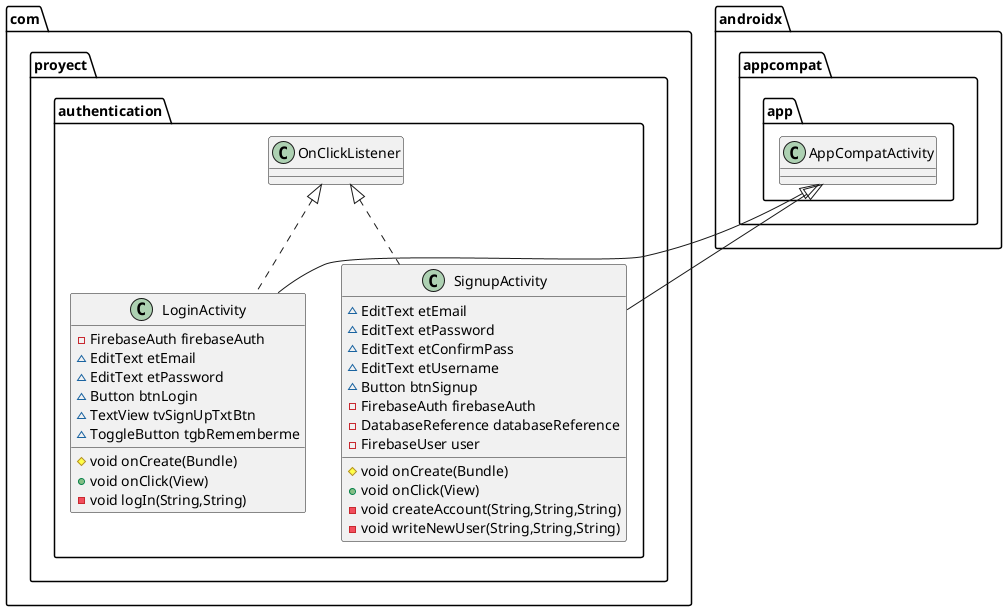 @startuml
class com.proyect.authentication.LoginActivity {
- FirebaseAuth firebaseAuth
~ EditText etEmail
~ EditText etPassword
~ Button btnLogin
~ TextView tvSignUpTxtBtn
~ ToggleButton tgbRememberme
# void onCreate(Bundle)
+ void onClick(View)
- void logIn(String,String)
}


class com.proyect.authentication.SignupActivity {
~ EditText etEmail
~ EditText etPassword
~ EditText etConfirmPass
~ EditText etUsername
~ Button btnSignup
- FirebaseAuth firebaseAuth
- DatabaseReference databaseReference
- FirebaseUser user
# void onCreate(Bundle)
+ void onClick(View)
- void createAccount(String,String,String)
- void writeNewUser(String,String,String)
}




com.proyect.authentication.OnClickListener <|.. com.proyect.authentication.LoginActivity
androidx.appcompat.app.AppCompatActivity <|-- com.proyect.authentication.LoginActivity
com.proyect.authentication.OnClickListener <|.. com.proyect.authentication.SignupActivity
androidx.appcompat.app.AppCompatActivity <|-- com.proyect.authentication.SignupActivity
@enduml